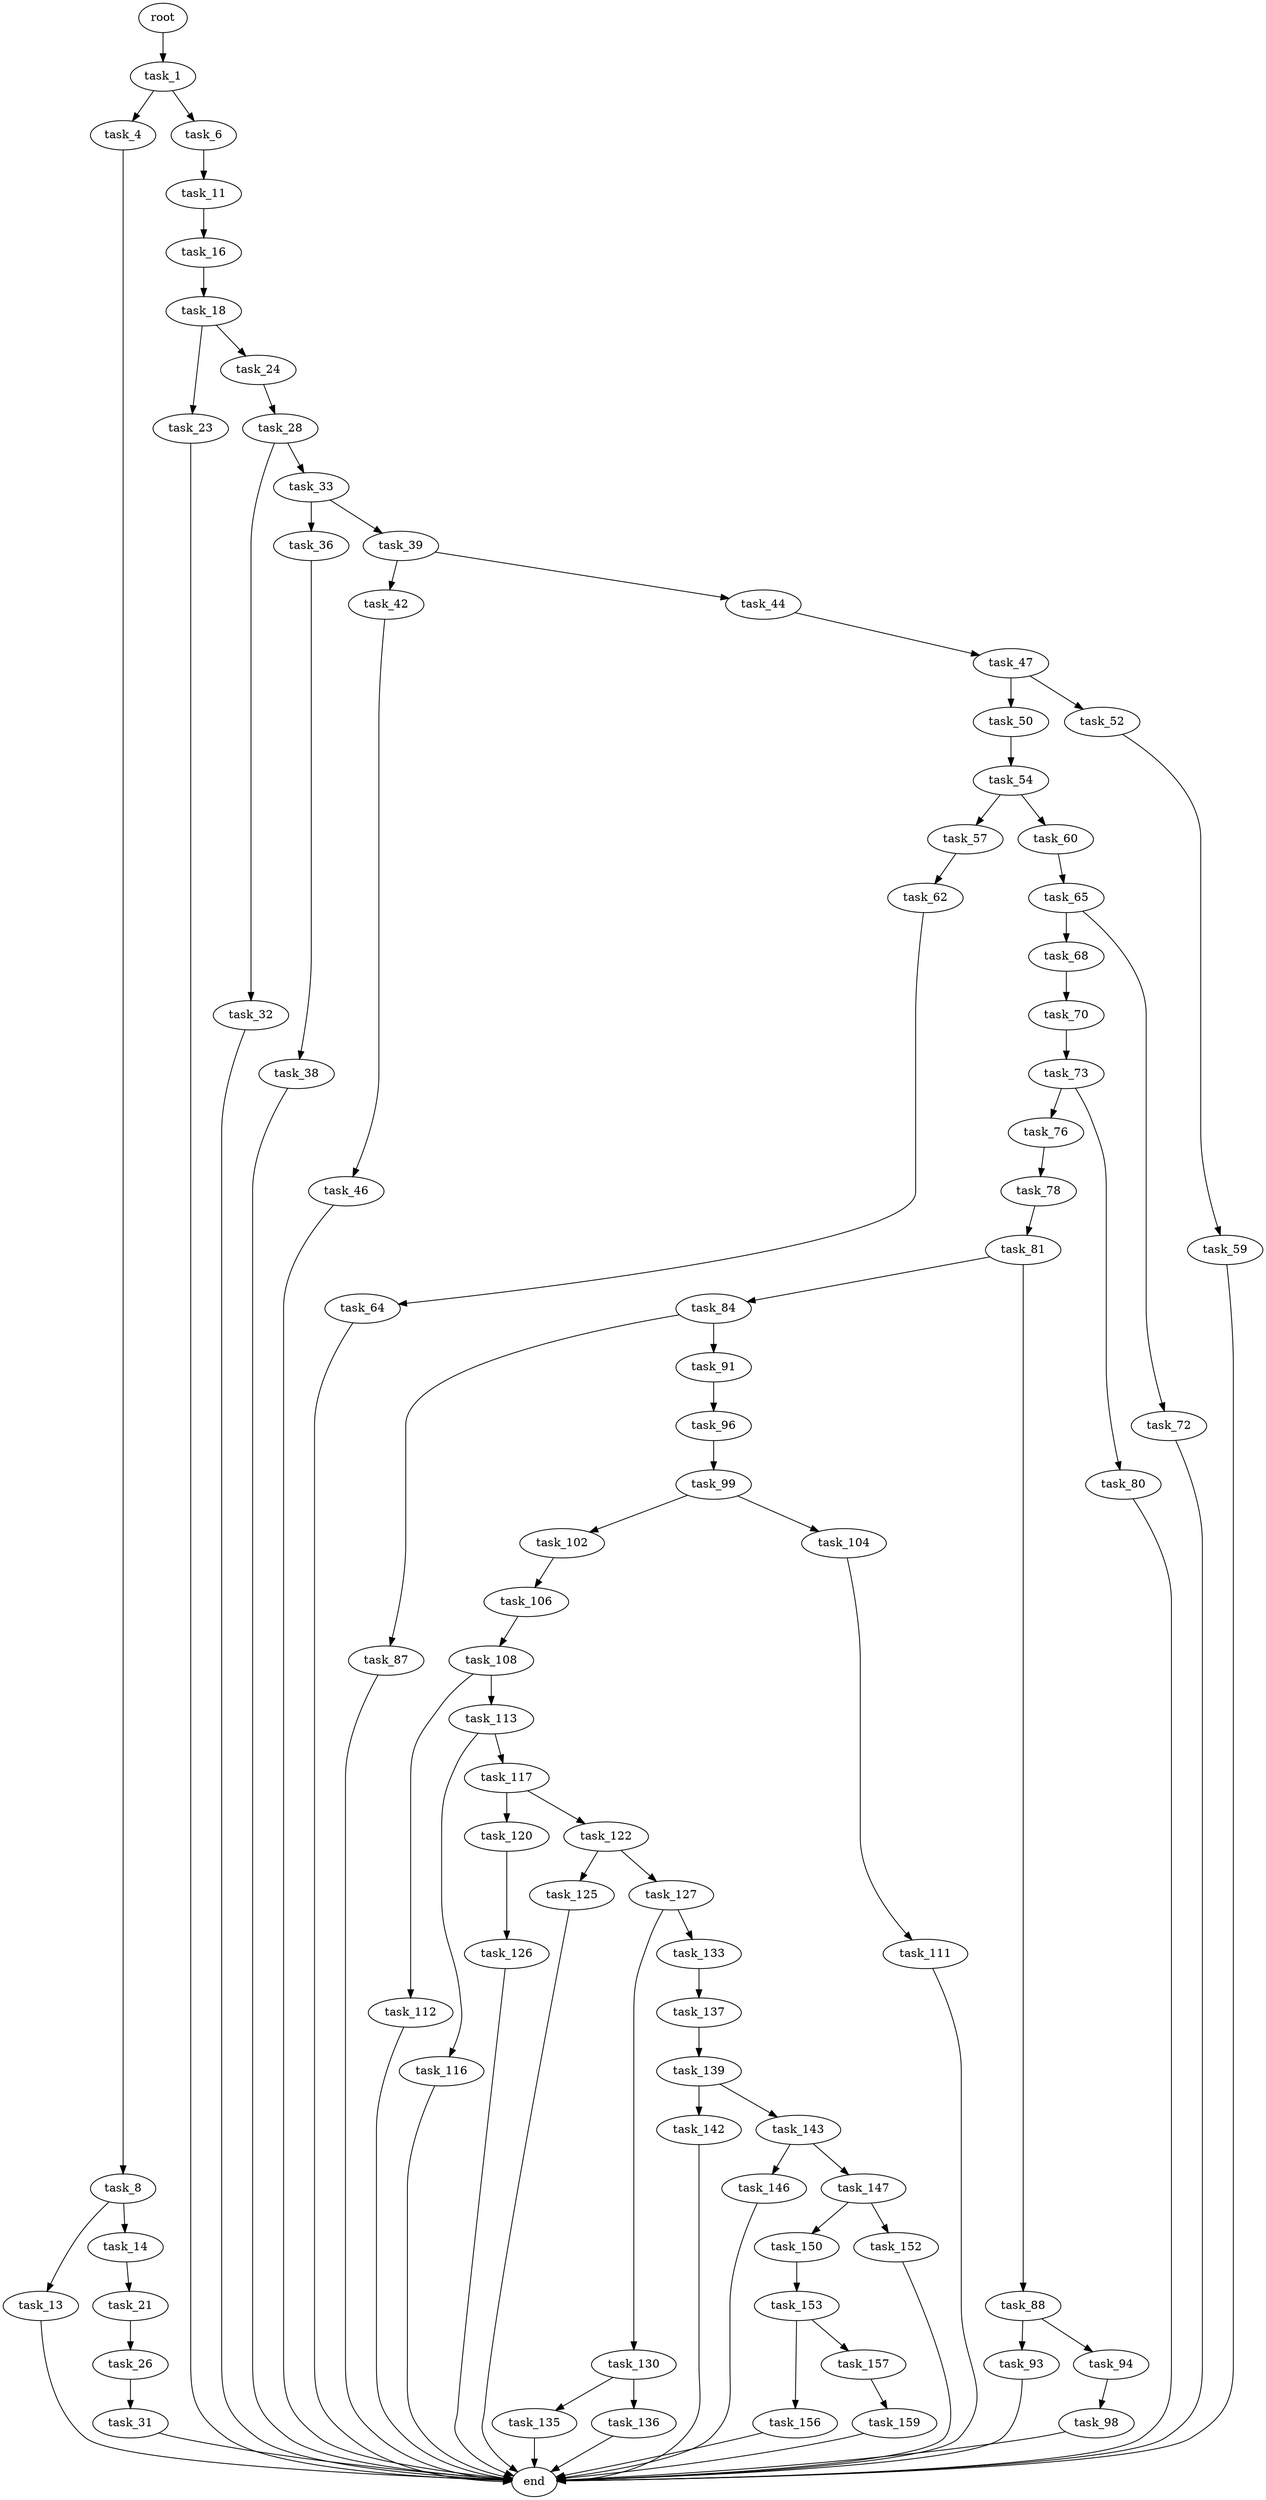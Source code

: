 digraph G {
  root [size="0.000000"];
  task_1 [size="134217728000.000000"];
  task_4 [size="719026449069.000000"];
  task_6 [size="3398828801.000000"];
  task_8 [size="163236387599.000000"];
  task_11 [size="441240543484.000000"];
  task_13 [size="361458088587.000000"];
  task_14 [size="38197244216.000000"];
  task_16 [size="7239935391.000000"];
  task_18 [size="12070116356.000000"];
  task_21 [size="1073741824000.000000"];
  task_23 [size="37179114395.000000"];
  task_24 [size="368293445632.000000"];
  task_26 [size="7080992139.000000"];
  task_28 [size="14514577531.000000"];
  task_31 [size="782757789696.000000"];
  task_32 [size="1633422719.000000"];
  task_33 [size="782757789696.000000"];
  task_36 [size="549755813888.000000"];
  task_38 [size="338145828857.000000"];
  task_39 [size="264595133613.000000"];
  task_42 [size="231928233984.000000"];
  task_44 [size="549755813888.000000"];
  task_46 [size="1702346013.000000"];
  task_47 [size="35085727525.000000"];
  task_50 [size="5651627594.000000"];
  task_52 [size="20652605555.000000"];
  task_54 [size="68719476736.000000"];
  task_57 [size="519407760622.000000"];
  task_59 [size="28991029248.000000"];
  task_60 [size="78548730245.000000"];
  task_62 [size="44934470759.000000"];
  task_64 [size="68719476736.000000"];
  task_65 [size="782757789696.000000"];
  task_68 [size="23403145558.000000"];
  task_70 [size="68719476736.000000"];
  task_72 [size="1234499889918.000000"];
  task_73 [size="1073741824000.000000"];
  task_76 [size="549755813888.000000"];
  task_78 [size="782757789696.000000"];
  task_80 [size="10353198907.000000"];
  task_81 [size="753608491734.000000"];
  task_84 [size="231928233984.000000"];
  task_87 [size="1073741824000.000000"];
  task_88 [size="176632664795.000000"];
  task_91 [size="548634777.000000"];
  task_93 [size="1675262432.000000"];
  task_94 [size="1073741824000.000000"];
  task_96 [size="368293445632.000000"];
  task_98 [size="12916632704.000000"];
  task_99 [size="20874018998.000000"];
  task_102 [size="318997756412.000000"];
  task_104 [size="549755813888.000000"];
  task_106 [size="633916523467.000000"];
  task_108 [size="448962200318.000000"];
  task_111 [size="441336753026.000000"];
  task_112 [size="368293445632.000000"];
  task_113 [size="549755813888.000000"];
  task_116 [size="1073741824000.000000"];
  task_117 [size="439020757539.000000"];
  task_120 [size="3283988293.000000"];
  task_122 [size="1073741824000.000000"];
  task_125 [size="134217728000.000000"];
  task_126 [size="68719476736.000000"];
  task_127 [size="368293445632.000000"];
  task_130 [size="330419855074.000000"];
  task_133 [size="96622084727.000000"];
  task_135 [size="682424789195.000000"];
  task_136 [size="386443627834.000000"];
  task_137 [size="1315129140.000000"];
  task_139 [size="16217990160.000000"];
  task_142 [size="255676693498.000000"];
  task_143 [size="68719476736.000000"];
  task_146 [size="28991029248.000000"];
  task_147 [size="88824238627.000000"];
  task_150 [size="105062471055.000000"];
  task_152 [size="147599132494.000000"];
  task_153 [size="572822826571.000000"];
  task_156 [size="231928233984.000000"];
  task_157 [size="31828121106.000000"];
  task_159 [size="1151713154265.000000"];
  end [size="0.000000"];

  root -> task_1 [size="1.000000"];
  task_1 -> task_4 [size="209715200.000000"];
  task_1 -> task_6 [size="209715200.000000"];
  task_4 -> task_8 [size="536870912.000000"];
  task_6 -> task_11 [size="134217728.000000"];
  task_8 -> task_13 [size="679477248.000000"];
  task_8 -> task_14 [size="679477248.000000"];
  task_11 -> task_16 [size="536870912.000000"];
  task_13 -> end [size="1.000000"];
  task_14 -> task_21 [size="75497472.000000"];
  task_16 -> task_18 [size="301989888.000000"];
  task_18 -> task_23 [size="411041792.000000"];
  task_18 -> task_24 [size="411041792.000000"];
  task_21 -> task_26 [size="838860800.000000"];
  task_23 -> end [size="1.000000"];
  task_24 -> task_28 [size="411041792.000000"];
  task_26 -> task_31 [size="536870912.000000"];
  task_28 -> task_32 [size="301989888.000000"];
  task_28 -> task_33 [size="301989888.000000"];
  task_31 -> end [size="1.000000"];
  task_32 -> end [size="1.000000"];
  task_33 -> task_36 [size="679477248.000000"];
  task_33 -> task_39 [size="679477248.000000"];
  task_36 -> task_38 [size="536870912.000000"];
  task_38 -> end [size="1.000000"];
  task_39 -> task_42 [size="411041792.000000"];
  task_39 -> task_44 [size="411041792.000000"];
  task_42 -> task_46 [size="301989888.000000"];
  task_44 -> task_47 [size="536870912.000000"];
  task_46 -> end [size="1.000000"];
  task_47 -> task_50 [size="838860800.000000"];
  task_47 -> task_52 [size="838860800.000000"];
  task_50 -> task_54 [size="134217728.000000"];
  task_52 -> task_59 [size="536870912.000000"];
  task_54 -> task_57 [size="134217728.000000"];
  task_54 -> task_60 [size="134217728.000000"];
  task_57 -> task_62 [size="679477248.000000"];
  task_59 -> end [size="1.000000"];
  task_60 -> task_65 [size="134217728.000000"];
  task_62 -> task_64 [size="838860800.000000"];
  task_64 -> end [size="1.000000"];
  task_65 -> task_68 [size="679477248.000000"];
  task_65 -> task_72 [size="679477248.000000"];
  task_68 -> task_70 [size="679477248.000000"];
  task_70 -> task_73 [size="134217728.000000"];
  task_72 -> end [size="1.000000"];
  task_73 -> task_76 [size="838860800.000000"];
  task_73 -> task_80 [size="838860800.000000"];
  task_76 -> task_78 [size="536870912.000000"];
  task_78 -> task_81 [size="679477248.000000"];
  task_80 -> end [size="1.000000"];
  task_81 -> task_84 [size="679477248.000000"];
  task_81 -> task_88 [size="679477248.000000"];
  task_84 -> task_87 [size="301989888.000000"];
  task_84 -> task_91 [size="301989888.000000"];
  task_87 -> end [size="1.000000"];
  task_88 -> task_93 [size="209715200.000000"];
  task_88 -> task_94 [size="209715200.000000"];
  task_91 -> task_96 [size="33554432.000000"];
  task_93 -> end [size="1.000000"];
  task_94 -> task_98 [size="838860800.000000"];
  task_96 -> task_99 [size="411041792.000000"];
  task_98 -> end [size="1.000000"];
  task_99 -> task_102 [size="536870912.000000"];
  task_99 -> task_104 [size="536870912.000000"];
  task_102 -> task_106 [size="209715200.000000"];
  task_104 -> task_111 [size="536870912.000000"];
  task_106 -> task_108 [size="838860800.000000"];
  task_108 -> task_112 [size="838860800.000000"];
  task_108 -> task_113 [size="838860800.000000"];
  task_111 -> end [size="1.000000"];
  task_112 -> end [size="1.000000"];
  task_113 -> task_116 [size="536870912.000000"];
  task_113 -> task_117 [size="536870912.000000"];
  task_116 -> end [size="1.000000"];
  task_117 -> task_120 [size="536870912.000000"];
  task_117 -> task_122 [size="536870912.000000"];
  task_120 -> task_126 [size="134217728.000000"];
  task_122 -> task_125 [size="838860800.000000"];
  task_122 -> task_127 [size="838860800.000000"];
  task_125 -> end [size="1.000000"];
  task_126 -> end [size="1.000000"];
  task_127 -> task_130 [size="411041792.000000"];
  task_127 -> task_133 [size="411041792.000000"];
  task_130 -> task_135 [size="301989888.000000"];
  task_130 -> task_136 [size="301989888.000000"];
  task_133 -> task_137 [size="75497472.000000"];
  task_135 -> end [size="1.000000"];
  task_136 -> end [size="1.000000"];
  task_137 -> task_139 [size="33554432.000000"];
  task_139 -> task_142 [size="33554432.000000"];
  task_139 -> task_143 [size="33554432.000000"];
  task_142 -> end [size="1.000000"];
  task_143 -> task_146 [size="134217728.000000"];
  task_143 -> task_147 [size="134217728.000000"];
  task_146 -> end [size="1.000000"];
  task_147 -> task_150 [size="134217728.000000"];
  task_147 -> task_152 [size="134217728.000000"];
  task_150 -> task_153 [size="301989888.000000"];
  task_152 -> end [size="1.000000"];
  task_153 -> task_156 [size="679477248.000000"];
  task_153 -> task_157 [size="679477248.000000"];
  task_156 -> end [size="1.000000"];
  task_157 -> task_159 [size="33554432.000000"];
  task_159 -> end [size="1.000000"];
}
